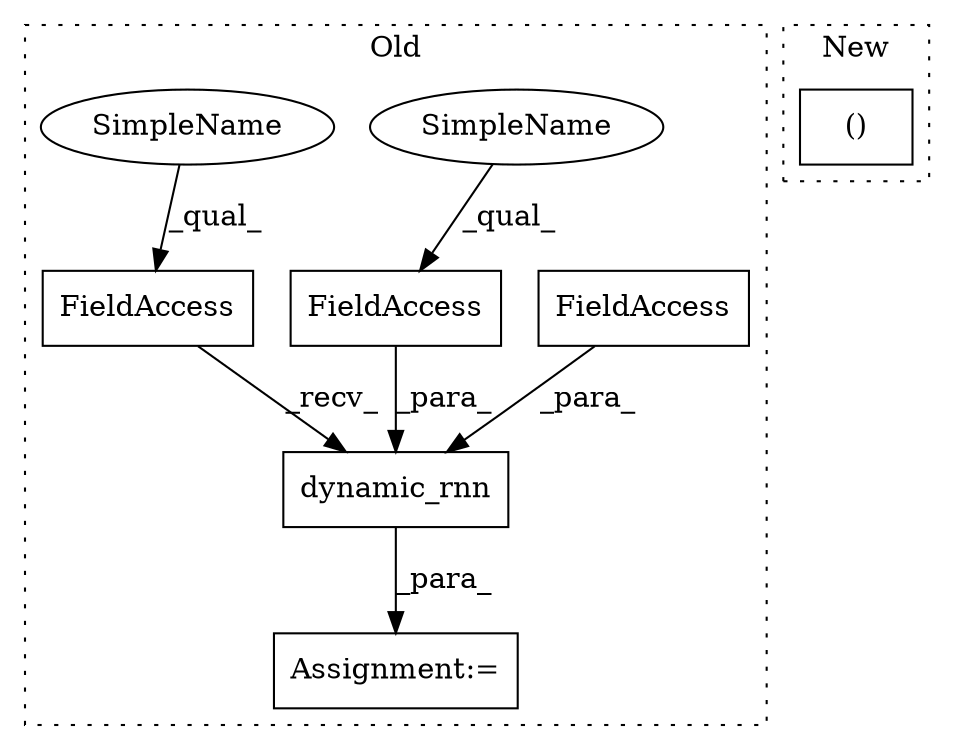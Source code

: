 digraph G {
subgraph cluster0 {
1 [label="dynamic_rnn" a="32" s="10651,10705" l="12,1" shape="box"];
3 [label="FieldAccess" a="22" s="10637" l="13" shape="box"];
4 [label="Assignment:=" a="7" s="10635" l="2" shape="box"];
5 [label="FieldAccess" a="22" s="10687" l="18" shape="box"];
6 [label="FieldAccess" a="22" s="10663" l="8" shape="box"];
7 [label="SimpleName" a="42" s="10687" l="10" shape="ellipse"];
8 [label="SimpleName" a="42" s="10637" l="10" shape="ellipse"];
label = "Old";
style="dotted";
}
subgraph cluster1 {
2 [label="()" a="106" s="10503" l="15" shape="box"];
label = "New";
style="dotted";
}
1 -> 4 [label="_para_"];
3 -> 1 [label="_recv_"];
5 -> 1 [label="_para_"];
6 -> 1 [label="_para_"];
7 -> 5 [label="_qual_"];
8 -> 3 [label="_qual_"];
}
